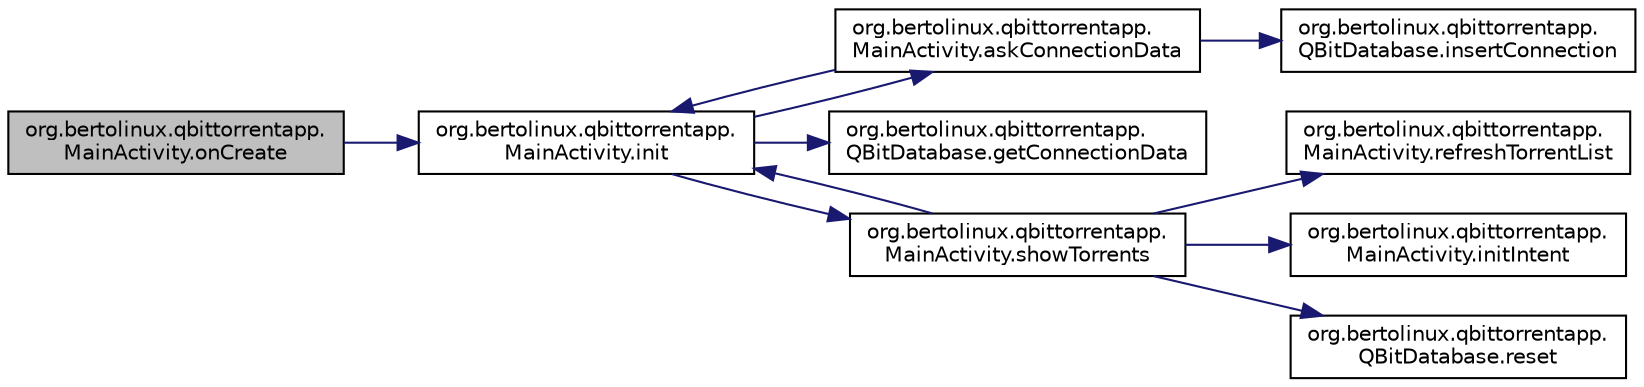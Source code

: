 digraph "org.bertolinux.qbittorrentapp.MainActivity.onCreate"
{
  edge [fontname="Helvetica",fontsize="10",labelfontname="Helvetica",labelfontsize="10"];
  node [fontname="Helvetica",fontsize="10",shape=record];
  rankdir="LR";
  Node20 [label="org.bertolinux.qbittorrentapp.\lMainActivity.onCreate",height=0.2,width=0.4,color="black", fillcolor="grey75", style="filled", fontcolor="black"];
  Node20 -> Node21 [color="midnightblue",fontsize="10",style="solid",fontname="Helvetica"];
  Node21 [label="org.bertolinux.qbittorrentapp.\lMainActivity.init",height=0.2,width=0.4,color="black", fillcolor="white", style="filled",URL="$classorg_1_1bertolinux_1_1qbittorrentapp_1_1MainActivity.html#ab62eb7ecb4b9a0273e24fd009b8b45b0"];
  Node21 -> Node22 [color="midnightblue",fontsize="10",style="solid",fontname="Helvetica"];
  Node22 [label="org.bertolinux.qbittorrentapp.\lMainActivity.askConnectionData",height=0.2,width=0.4,color="black", fillcolor="white", style="filled",URL="$classorg_1_1bertolinux_1_1qbittorrentapp_1_1MainActivity.html#a8d6a3c42cc23067e2eefa0a96bef051e"];
  Node22 -> Node21 [color="midnightblue",fontsize="10",style="solid",fontname="Helvetica"];
  Node22 -> Node23 [color="midnightblue",fontsize="10",style="solid",fontname="Helvetica"];
  Node23 [label="org.bertolinux.qbittorrentapp.\lQBitDatabase.insertConnection",height=0.2,width=0.4,color="black", fillcolor="white", style="filled",URL="$classorg_1_1bertolinux_1_1qbittorrentapp_1_1QBitDatabase.html#a345bf96762d1df0946ee8f41b5016f89"];
  Node21 -> Node24 [color="midnightblue",fontsize="10",style="solid",fontname="Helvetica"];
  Node24 [label="org.bertolinux.qbittorrentapp.\lQBitDatabase.getConnectionData",height=0.2,width=0.4,color="black", fillcolor="white", style="filled",URL="$classorg_1_1bertolinux_1_1qbittorrentapp_1_1QBitDatabase.html#a0dcf85e3c20d4bb44e324416bc2416c5"];
  Node21 -> Node25 [color="midnightblue",fontsize="10",style="solid",fontname="Helvetica"];
  Node25 [label="org.bertolinux.qbittorrentapp.\lMainActivity.showTorrents",height=0.2,width=0.4,color="black", fillcolor="white", style="filled",URL="$classorg_1_1bertolinux_1_1qbittorrentapp_1_1MainActivity.html#a6dec9399650aa3e4f61cd4253005e0e6"];
  Node25 -> Node26 [color="midnightblue",fontsize="10",style="solid",fontname="Helvetica"];
  Node26 [label="org.bertolinux.qbittorrentapp.\lMainActivity.refreshTorrentList",height=0.2,width=0.4,color="black", fillcolor="white", style="filled",URL="$classorg_1_1bertolinux_1_1qbittorrentapp_1_1MainActivity.html#a4a2e69e2b7d19769668227cc589ad12e"];
  Node25 -> Node27 [color="midnightblue",fontsize="10",style="solid",fontname="Helvetica"];
  Node27 [label="org.bertolinux.qbittorrentapp.\lMainActivity.initIntent",height=0.2,width=0.4,color="black", fillcolor="white", style="filled",URL="$classorg_1_1bertolinux_1_1qbittorrentapp_1_1MainActivity.html#a499ea7f520e66e4369cc91f5002d3939"];
  Node25 -> Node28 [color="midnightblue",fontsize="10",style="solid",fontname="Helvetica"];
  Node28 [label="org.bertolinux.qbittorrentapp.\lQBitDatabase.reset",height=0.2,width=0.4,color="black", fillcolor="white", style="filled",URL="$classorg_1_1bertolinux_1_1qbittorrentapp_1_1QBitDatabase.html#a65bde5a8c0ecd56901919db94c83ffa0"];
  Node25 -> Node21 [color="midnightblue",fontsize="10",style="solid",fontname="Helvetica"];
}
